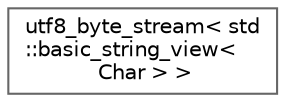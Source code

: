 digraph "Graphical Class Hierarchy"
{
 // LATEX_PDF_SIZE
  bgcolor="transparent";
  edge [fontname=Helvetica,fontsize=10,labelfontname=Helvetica,labelfontsize=10];
  node [fontname=Helvetica,fontsize=10,shape=box,height=0.2,width=0.4];
  rankdir="LR";
  Node0 [id="Node000000",label="utf8_byte_stream\< std\l::basic_string_view\<\l Char \> \>",height=0.2,width=0.4,color="grey40", fillcolor="white", style="filled",URL="$classutf8__byte__stream_3_01std_1_1basic__string__view_3_01_char_01_4_01_4.html",tooltip=" "];
}
